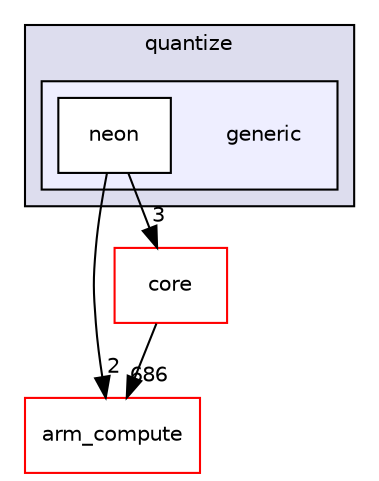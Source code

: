 digraph "src/cpu/kernels/quantize/generic" {
  compound=true
  node [ fontsize="10", fontname="Helvetica"];
  edge [ labelfontsize="10", labelfontname="Helvetica"];
  subgraph clusterdir_d6e9bfed0ffb0759d5344f28275d739f {
    graph [ bgcolor="#ddddee", pencolor="black", label="quantize" fontname="Helvetica", fontsize="10", URL="dir_d6e9bfed0ffb0759d5344f28275d739f.xhtml"]
  subgraph clusterdir_022e10465bfda352486852b9f3d1d787 {
    graph [ bgcolor="#eeeeff", pencolor="black", label="" URL="dir_022e10465bfda352486852b9f3d1d787.xhtml"];
    dir_022e10465bfda352486852b9f3d1d787 [shape=plaintext label="generic"];
    dir_982eba044a8420e5c808d8bbac45aaec [shape=box label="neon" color="black" fillcolor="white" style="filled" URL="dir_982eba044a8420e5c808d8bbac45aaec.xhtml"];
  }
  }
  dir_214608ef36d61442cb2b0c1c4e9a7def [shape=box label="arm_compute" fillcolor="white" style="filled" color="red" URL="dir_214608ef36d61442cb2b0c1c4e9a7def.xhtml"];
  dir_aebb8dcc11953d78e620bbef0b9e2183 [shape=box label="core" fillcolor="white" style="filled" color="red" URL="dir_aebb8dcc11953d78e620bbef0b9e2183.xhtml"];
  dir_982eba044a8420e5c808d8bbac45aaec->dir_214608ef36d61442cb2b0c1c4e9a7def [headlabel="2", labeldistance=1.5 headhref="dir_000416_000000.xhtml"];
  dir_982eba044a8420e5c808d8bbac45aaec->dir_aebb8dcc11953d78e620bbef0b9e2183 [headlabel="3", labeldistance=1.5 headhref="dir_000416_000017.xhtml"];
  dir_aebb8dcc11953d78e620bbef0b9e2183->dir_214608ef36d61442cb2b0c1c4e9a7def [headlabel="686", labeldistance=1.5 headhref="dir_000017_000000.xhtml"];
}
